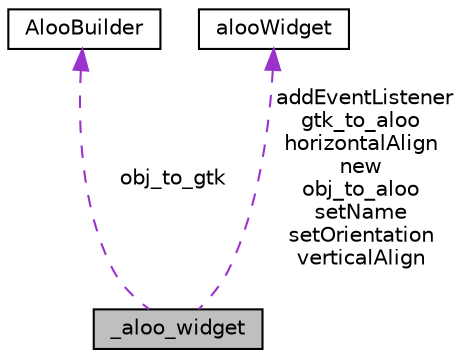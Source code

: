 digraph "_aloo_widget"
{
 // LATEX_PDF_SIZE
  edge [fontname="Helvetica",fontsize="10",labelfontname="Helvetica",labelfontsize="10"];
  node [fontname="Helvetica",fontsize="10",shape=record];
  Node1 [label="_aloo_widget",height=0.2,width=0.4,color="black", fillcolor="grey75", style="filled", fontcolor="black",tooltip=" "];
  Node2 -> Node1 [dir="back",color="darkorchid3",fontsize="10",style="dashed",label=" obj_to_gtk" ];
  Node2 [label="AlooBuilder",height=0.2,width=0.4,color="black", fillcolor="white", style="filled",URL="$structAlooBuilder.html",tooltip=" "];
  Node3 -> Node1 [dir="back",color="darkorchid3",fontsize="10",style="dashed",label=" addEventListener\ngtk_to_aloo\nhorizontalAlign\nnew\nobj_to_aloo\nsetName\nsetOrientation\nverticalAlign" ];
  Node3 [label="alooWidget",height=0.2,width=0.4,color="black", fillcolor="white", style="filled",URL="$structalooWidget.html",tooltip="widget for my aloo library"];
}

